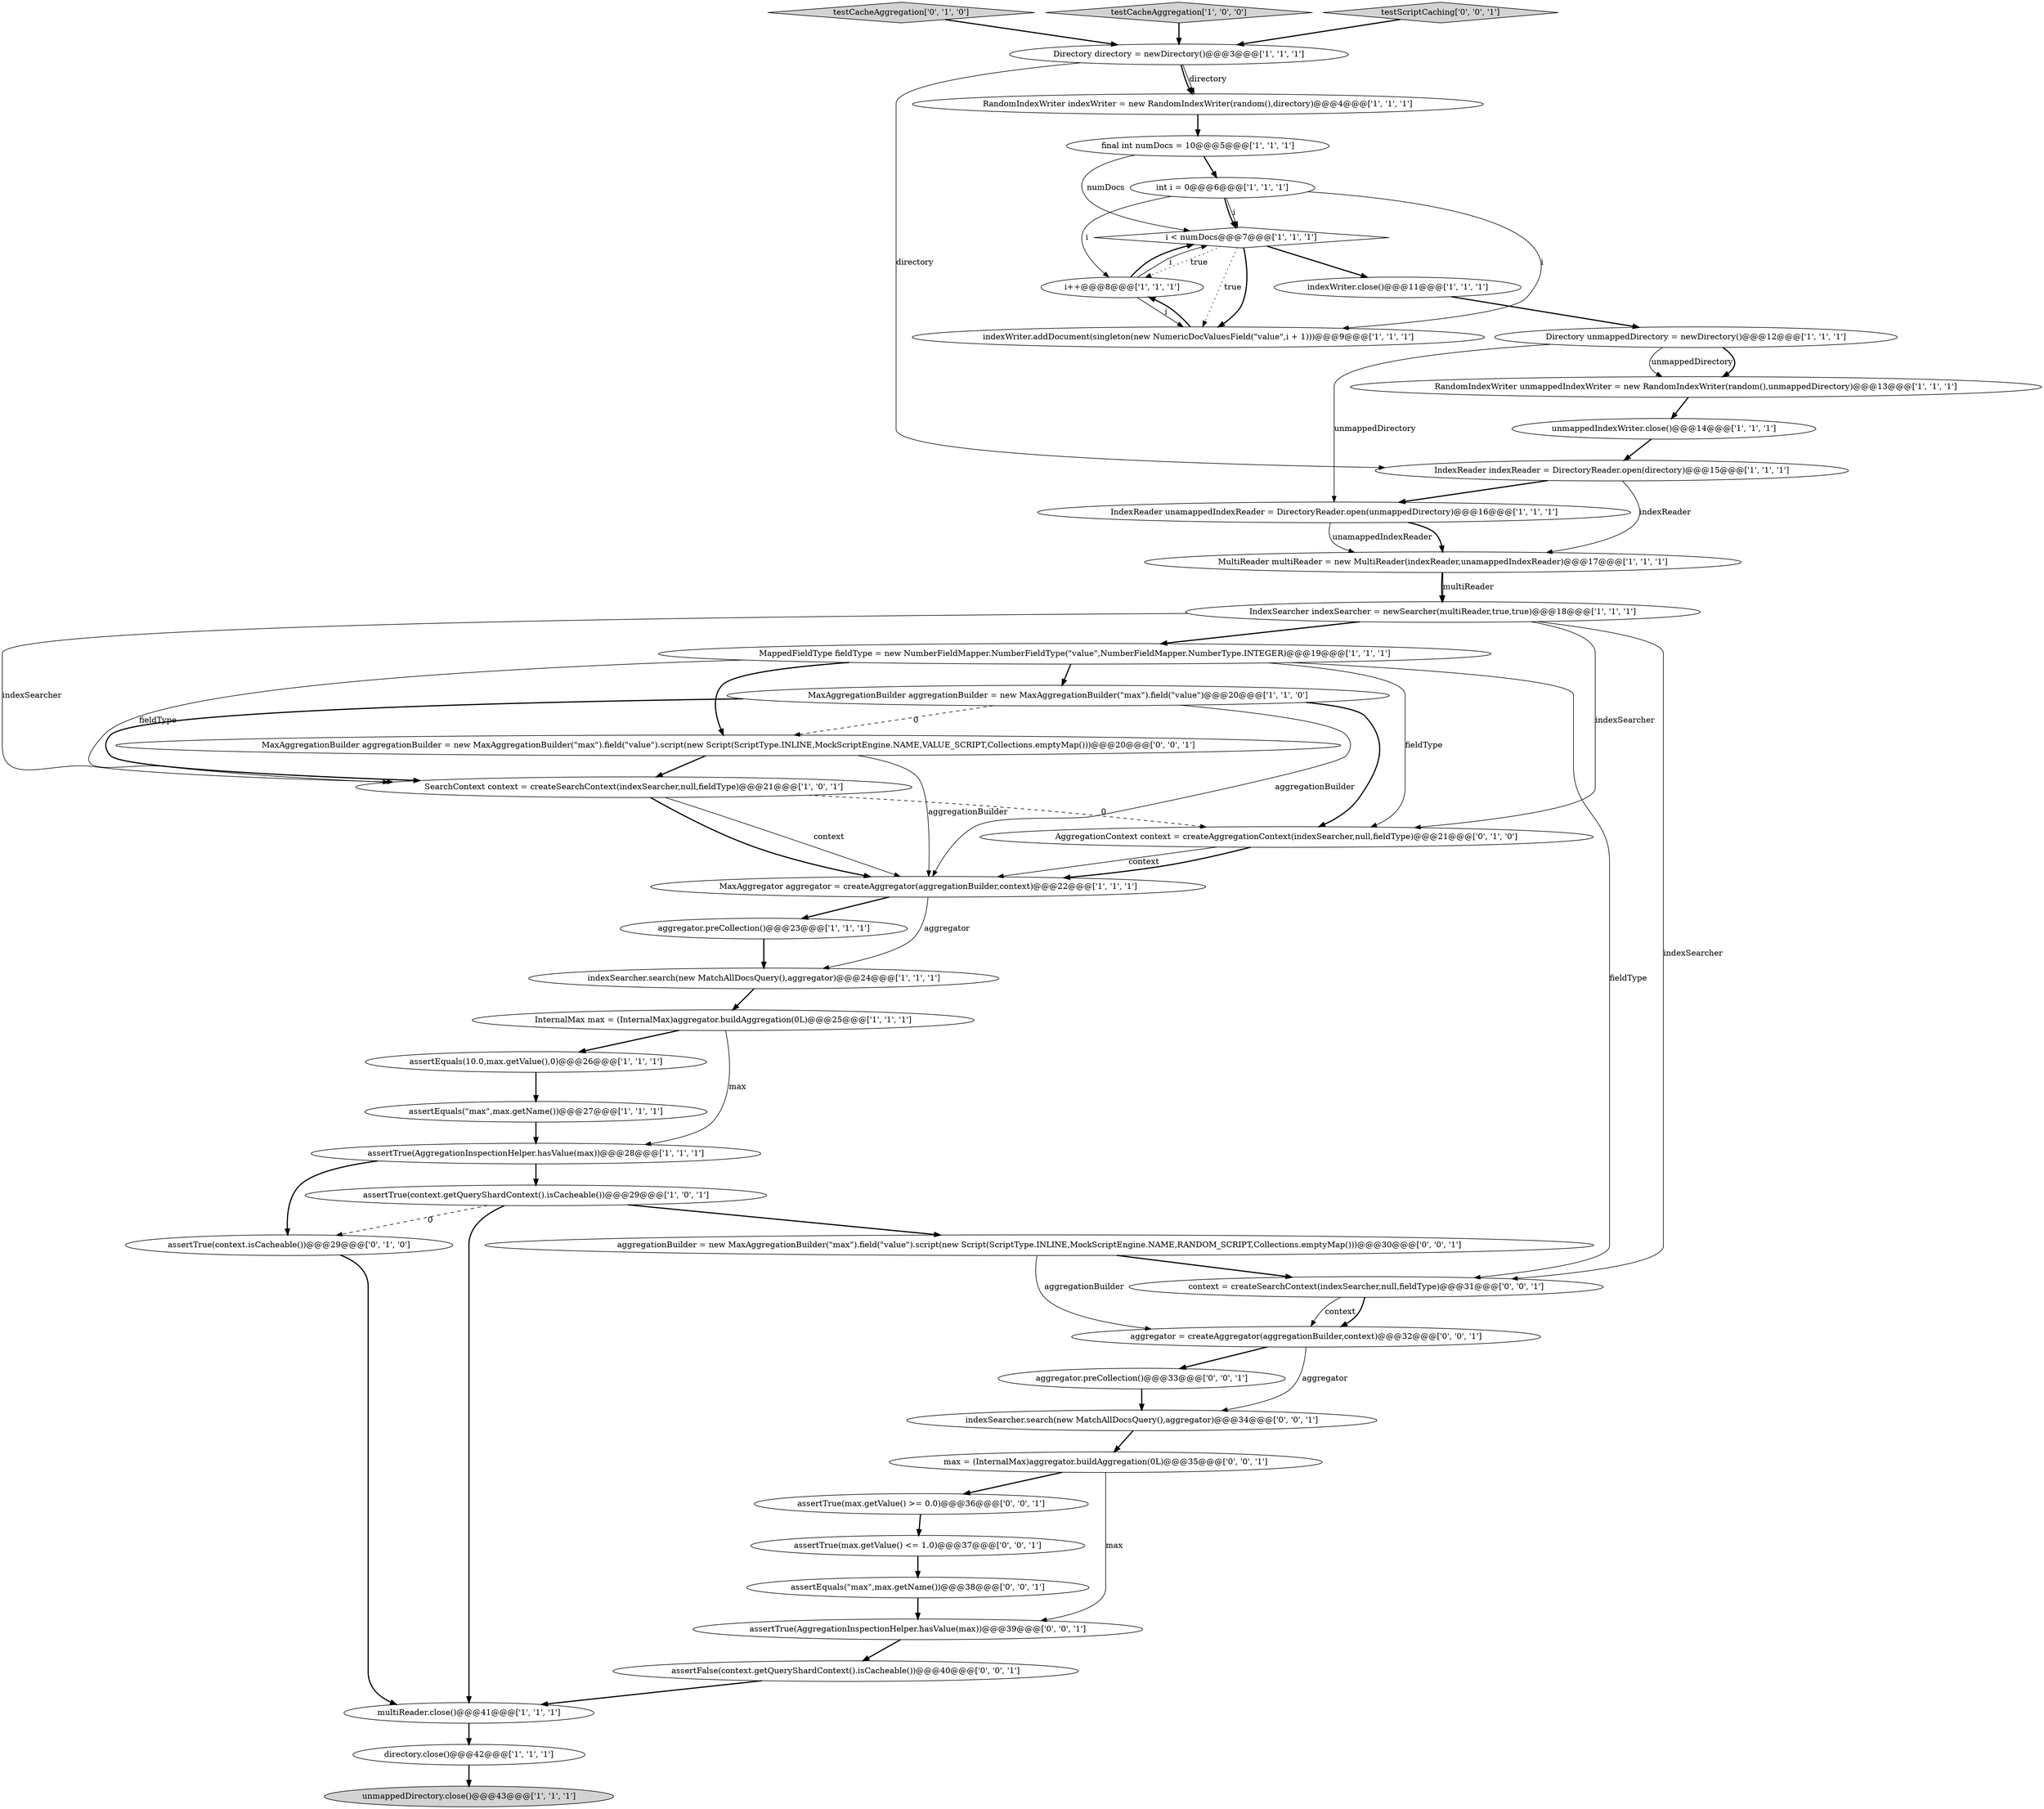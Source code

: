 digraph {
32 [style = filled, label = "AggregationContext context = createAggregationContext(indexSearcher,null,fieldType)@@@21@@@['0', '1', '0']", fillcolor = white, shape = ellipse image = "AAA1AAABBB2BBB"];
28 [style = filled, label = "directory.close()@@@42@@@['1', '1', '1']", fillcolor = white, shape = ellipse image = "AAA0AAABBB1BBB"];
37 [style = filled, label = "aggregationBuilder = new MaxAggregationBuilder(\"max\").field(\"value\").script(new Script(ScriptType.INLINE,MockScriptEngine.NAME,RANDOM_SCRIPT,Collections.emptyMap()))@@@30@@@['0', '0', '1']", fillcolor = white, shape = ellipse image = "AAA0AAABBB3BBB"];
9 [style = filled, label = "assertTrue(AggregationInspectionHelper.hasValue(max))@@@28@@@['1', '1', '1']", fillcolor = white, shape = ellipse image = "AAA0AAABBB1BBB"];
33 [style = filled, label = "assertEquals(\"max\",max.getName())@@@38@@@['0', '0', '1']", fillcolor = white, shape = ellipse image = "AAA0AAABBB3BBB"];
16 [style = filled, label = "MaxAggregationBuilder aggregationBuilder = new MaxAggregationBuilder(\"max\").field(\"value\")@@@20@@@['1', '1', '0']", fillcolor = white, shape = ellipse image = "AAA0AAABBB1BBB"];
36 [style = filled, label = "aggregator.preCollection()@@@33@@@['0', '0', '1']", fillcolor = white, shape = ellipse image = "AAA0AAABBB3BBB"];
44 [style = filled, label = "assertTrue(max.getValue() >= 0.0)@@@36@@@['0', '0', '1']", fillcolor = white, shape = ellipse image = "AAA0AAABBB3BBB"];
8 [style = filled, label = "unmappedDirectory.close()@@@43@@@['1', '1', '1']", fillcolor = lightgray, shape = ellipse image = "AAA0AAABBB1BBB"];
12 [style = filled, label = "Directory unmappedDirectory = newDirectory()@@@12@@@['1', '1', '1']", fillcolor = white, shape = ellipse image = "AAA0AAABBB1BBB"];
20 [style = filled, label = "MultiReader multiReader = new MultiReader(indexReader,unamappedIndexReader)@@@17@@@['1', '1', '1']", fillcolor = white, shape = ellipse image = "AAA0AAABBB1BBB"];
30 [style = filled, label = "testCacheAggregation['0', '1', '0']", fillcolor = lightgray, shape = diamond image = "AAA0AAABBB2BBB"];
45 [style = filled, label = "assertTrue(max.getValue() <= 1.0)@@@37@@@['0', '0', '1']", fillcolor = white, shape = ellipse image = "AAA0AAABBB3BBB"];
41 [style = filled, label = "aggregator = createAggregator(aggregationBuilder,context)@@@32@@@['0', '0', '1']", fillcolor = white, shape = ellipse image = "AAA0AAABBB3BBB"];
11 [style = filled, label = "aggregator.preCollection()@@@23@@@['1', '1', '1']", fillcolor = white, shape = ellipse image = "AAA0AAABBB1BBB"];
19 [style = filled, label = "IndexReader unamappedIndexReader = DirectoryReader.open(unmappedDirectory)@@@16@@@['1', '1', '1']", fillcolor = white, shape = ellipse image = "AAA0AAABBB1BBB"];
0 [style = filled, label = "RandomIndexWriter unmappedIndexWriter = new RandomIndexWriter(random(),unmappedDirectory)@@@13@@@['1', '1', '1']", fillcolor = white, shape = ellipse image = "AAA0AAABBB1BBB"];
31 [style = filled, label = "assertTrue(context.isCacheable())@@@29@@@['0', '1', '0']", fillcolor = white, shape = ellipse image = "AAA1AAABBB2BBB"];
10 [style = filled, label = "i++@@@8@@@['1', '1', '1']", fillcolor = white, shape = ellipse image = "AAA0AAABBB1BBB"];
13 [style = filled, label = "MappedFieldType fieldType = new NumberFieldMapper.NumberFieldType(\"value\",NumberFieldMapper.NumberType.INTEGER)@@@19@@@['1', '1', '1']", fillcolor = white, shape = ellipse image = "AAA0AAABBB1BBB"];
21 [style = filled, label = "indexWriter.addDocument(singleton(new NumericDocValuesField(\"value\",i + 1)))@@@9@@@['1', '1', '1']", fillcolor = white, shape = ellipse image = "AAA0AAABBB1BBB"];
18 [style = filled, label = "testCacheAggregation['1', '0', '0']", fillcolor = lightgray, shape = diamond image = "AAA0AAABBB1BBB"];
29 [style = filled, label = "unmappedIndexWriter.close()@@@14@@@['1', '1', '1']", fillcolor = white, shape = ellipse image = "AAA0AAABBB1BBB"];
42 [style = filled, label = "max = (InternalMax)aggregator.buildAggregation(0L)@@@35@@@['0', '0', '1']", fillcolor = white, shape = ellipse image = "AAA0AAABBB3BBB"];
1 [style = filled, label = "assertEquals(\"max\",max.getName())@@@27@@@['1', '1', '1']", fillcolor = white, shape = ellipse image = "AAA0AAABBB1BBB"];
43 [style = filled, label = "context = createSearchContext(indexSearcher,null,fieldType)@@@31@@@['0', '0', '1']", fillcolor = white, shape = ellipse image = "AAA0AAABBB3BBB"];
2 [style = filled, label = "i < numDocs@@@7@@@['1', '1', '1']", fillcolor = white, shape = diamond image = "AAA0AAABBB1BBB"];
3 [style = filled, label = "IndexReader indexReader = DirectoryReader.open(directory)@@@15@@@['1', '1', '1']", fillcolor = white, shape = ellipse image = "AAA0AAABBB1BBB"];
15 [style = filled, label = "indexSearcher.search(new MatchAllDocsQuery(),aggregator)@@@24@@@['1', '1', '1']", fillcolor = white, shape = ellipse image = "AAA0AAABBB1BBB"];
23 [style = filled, label = "Directory directory = newDirectory()@@@3@@@['1', '1', '1']", fillcolor = white, shape = ellipse image = "AAA0AAABBB1BBB"];
34 [style = filled, label = "assertFalse(context.getQueryShardContext().isCacheable())@@@40@@@['0', '0', '1']", fillcolor = white, shape = ellipse image = "AAA0AAABBB3BBB"];
5 [style = filled, label = "InternalMax max = (InternalMax)aggregator.buildAggregation(0L)@@@25@@@['1', '1', '1']", fillcolor = white, shape = ellipse image = "AAA0AAABBB1BBB"];
27 [style = filled, label = "IndexSearcher indexSearcher = newSearcher(multiReader,true,true)@@@18@@@['1', '1', '1']", fillcolor = white, shape = ellipse image = "AAA0AAABBB1BBB"];
39 [style = filled, label = "MaxAggregationBuilder aggregationBuilder = new MaxAggregationBuilder(\"max\").field(\"value\").script(new Script(ScriptType.INLINE,MockScriptEngine.NAME,VALUE_SCRIPT,Collections.emptyMap()))@@@20@@@['0', '0', '1']", fillcolor = white, shape = ellipse image = "AAA0AAABBB3BBB"];
35 [style = filled, label = "assertTrue(AggregationInspectionHelper.hasValue(max))@@@39@@@['0', '0', '1']", fillcolor = white, shape = ellipse image = "AAA0AAABBB3BBB"];
25 [style = filled, label = "MaxAggregator aggregator = createAggregator(aggregationBuilder,context)@@@22@@@['1', '1', '1']", fillcolor = white, shape = ellipse image = "AAA0AAABBB1BBB"];
14 [style = filled, label = "int i = 0@@@6@@@['1', '1', '1']", fillcolor = white, shape = ellipse image = "AAA0AAABBB1BBB"];
7 [style = filled, label = "RandomIndexWriter indexWriter = new RandomIndexWriter(random(),directory)@@@4@@@['1', '1', '1']", fillcolor = white, shape = ellipse image = "AAA0AAABBB1BBB"];
40 [style = filled, label = "testScriptCaching['0', '0', '1']", fillcolor = lightgray, shape = diamond image = "AAA0AAABBB3BBB"];
4 [style = filled, label = "assertTrue(context.getQueryShardContext().isCacheable())@@@29@@@['1', '0', '1']", fillcolor = white, shape = ellipse image = "AAA0AAABBB1BBB"];
26 [style = filled, label = "SearchContext context = createSearchContext(indexSearcher,null,fieldType)@@@21@@@['1', '0', '1']", fillcolor = white, shape = ellipse image = "AAA0AAABBB1BBB"];
38 [style = filled, label = "indexSearcher.search(new MatchAllDocsQuery(),aggregator)@@@34@@@['0', '0', '1']", fillcolor = white, shape = ellipse image = "AAA0AAABBB3BBB"];
17 [style = filled, label = "multiReader.close()@@@41@@@['1', '1', '1']", fillcolor = white, shape = ellipse image = "AAA0AAABBB1BBB"];
24 [style = filled, label = "indexWriter.close()@@@11@@@['1', '1', '1']", fillcolor = white, shape = ellipse image = "AAA0AAABBB1BBB"];
6 [style = filled, label = "final int numDocs = 10@@@5@@@['1', '1', '1']", fillcolor = white, shape = ellipse image = "AAA0AAABBB1BBB"];
22 [style = filled, label = "assertEquals(10.0,max.getValue(),0)@@@26@@@['1', '1', '1']", fillcolor = white, shape = ellipse image = "AAA0AAABBB1BBB"];
23->7 [style = solid, label="directory"];
12->0 [style = solid, label="unmappedDirectory"];
4->31 [style = dashed, label="0"];
12->0 [style = bold, label=""];
13->43 [style = solid, label="fieldType"];
20->27 [style = bold, label=""];
41->38 [style = solid, label="aggregator"];
29->3 [style = bold, label=""];
13->32 [style = solid, label="fieldType"];
10->2 [style = bold, label=""];
1->9 [style = bold, label=""];
13->39 [style = bold, label=""];
45->33 [style = bold, label=""];
16->26 [style = bold, label=""];
9->4 [style = bold, label=""];
26->32 [style = dashed, label="0"];
26->25 [style = solid, label="context"];
39->25 [style = solid, label="aggregationBuilder"];
27->13 [style = bold, label=""];
5->9 [style = solid, label="max"];
40->23 [style = bold, label=""];
27->32 [style = solid, label="indexSearcher"];
0->29 [style = bold, label=""];
19->20 [style = bold, label=""];
10->21 [style = solid, label="i"];
9->31 [style = bold, label=""];
37->43 [style = bold, label=""];
7->6 [style = bold, label=""];
32->25 [style = solid, label="context"];
14->10 [style = solid, label="i"];
44->45 [style = bold, label=""];
28->8 [style = bold, label=""];
20->27 [style = solid, label="multiReader"];
4->17 [style = bold, label=""];
23->3 [style = solid, label="directory"];
11->15 [style = bold, label=""];
41->36 [style = bold, label=""];
18->23 [style = bold, label=""];
12->19 [style = solid, label="unmappedDirectory"];
4->37 [style = bold, label=""];
34->17 [style = bold, label=""];
21->10 [style = bold, label=""];
2->10 [style = dotted, label="true"];
19->20 [style = solid, label="unamappedIndexReader"];
43->41 [style = solid, label="context"];
2->21 [style = bold, label=""];
25->11 [style = bold, label=""];
2->21 [style = dotted, label="true"];
16->32 [style = bold, label=""];
43->41 [style = bold, label=""];
16->25 [style = solid, label="aggregationBuilder"];
26->25 [style = bold, label=""];
33->35 [style = bold, label=""];
37->41 [style = solid, label="aggregationBuilder"];
6->14 [style = bold, label=""];
27->43 [style = solid, label="indexSearcher"];
32->25 [style = bold, label=""];
31->17 [style = bold, label=""];
13->16 [style = bold, label=""];
30->23 [style = bold, label=""];
3->19 [style = bold, label=""];
6->2 [style = solid, label="numDocs"];
38->42 [style = bold, label=""];
15->5 [style = bold, label=""];
27->26 [style = solid, label="indexSearcher"];
23->7 [style = bold, label=""];
5->22 [style = bold, label=""];
17->28 [style = bold, label=""];
16->39 [style = dashed, label="0"];
14->2 [style = bold, label=""];
2->24 [style = bold, label=""];
24->12 [style = bold, label=""];
10->2 [style = solid, label="i"];
14->2 [style = solid, label="i"];
36->38 [style = bold, label=""];
22->1 [style = bold, label=""];
35->34 [style = bold, label=""];
13->26 [style = solid, label="fieldType"];
3->20 [style = solid, label="indexReader"];
42->44 [style = bold, label=""];
42->35 [style = solid, label="max"];
14->21 [style = solid, label="i"];
39->26 [style = bold, label=""];
25->15 [style = solid, label="aggregator"];
}
